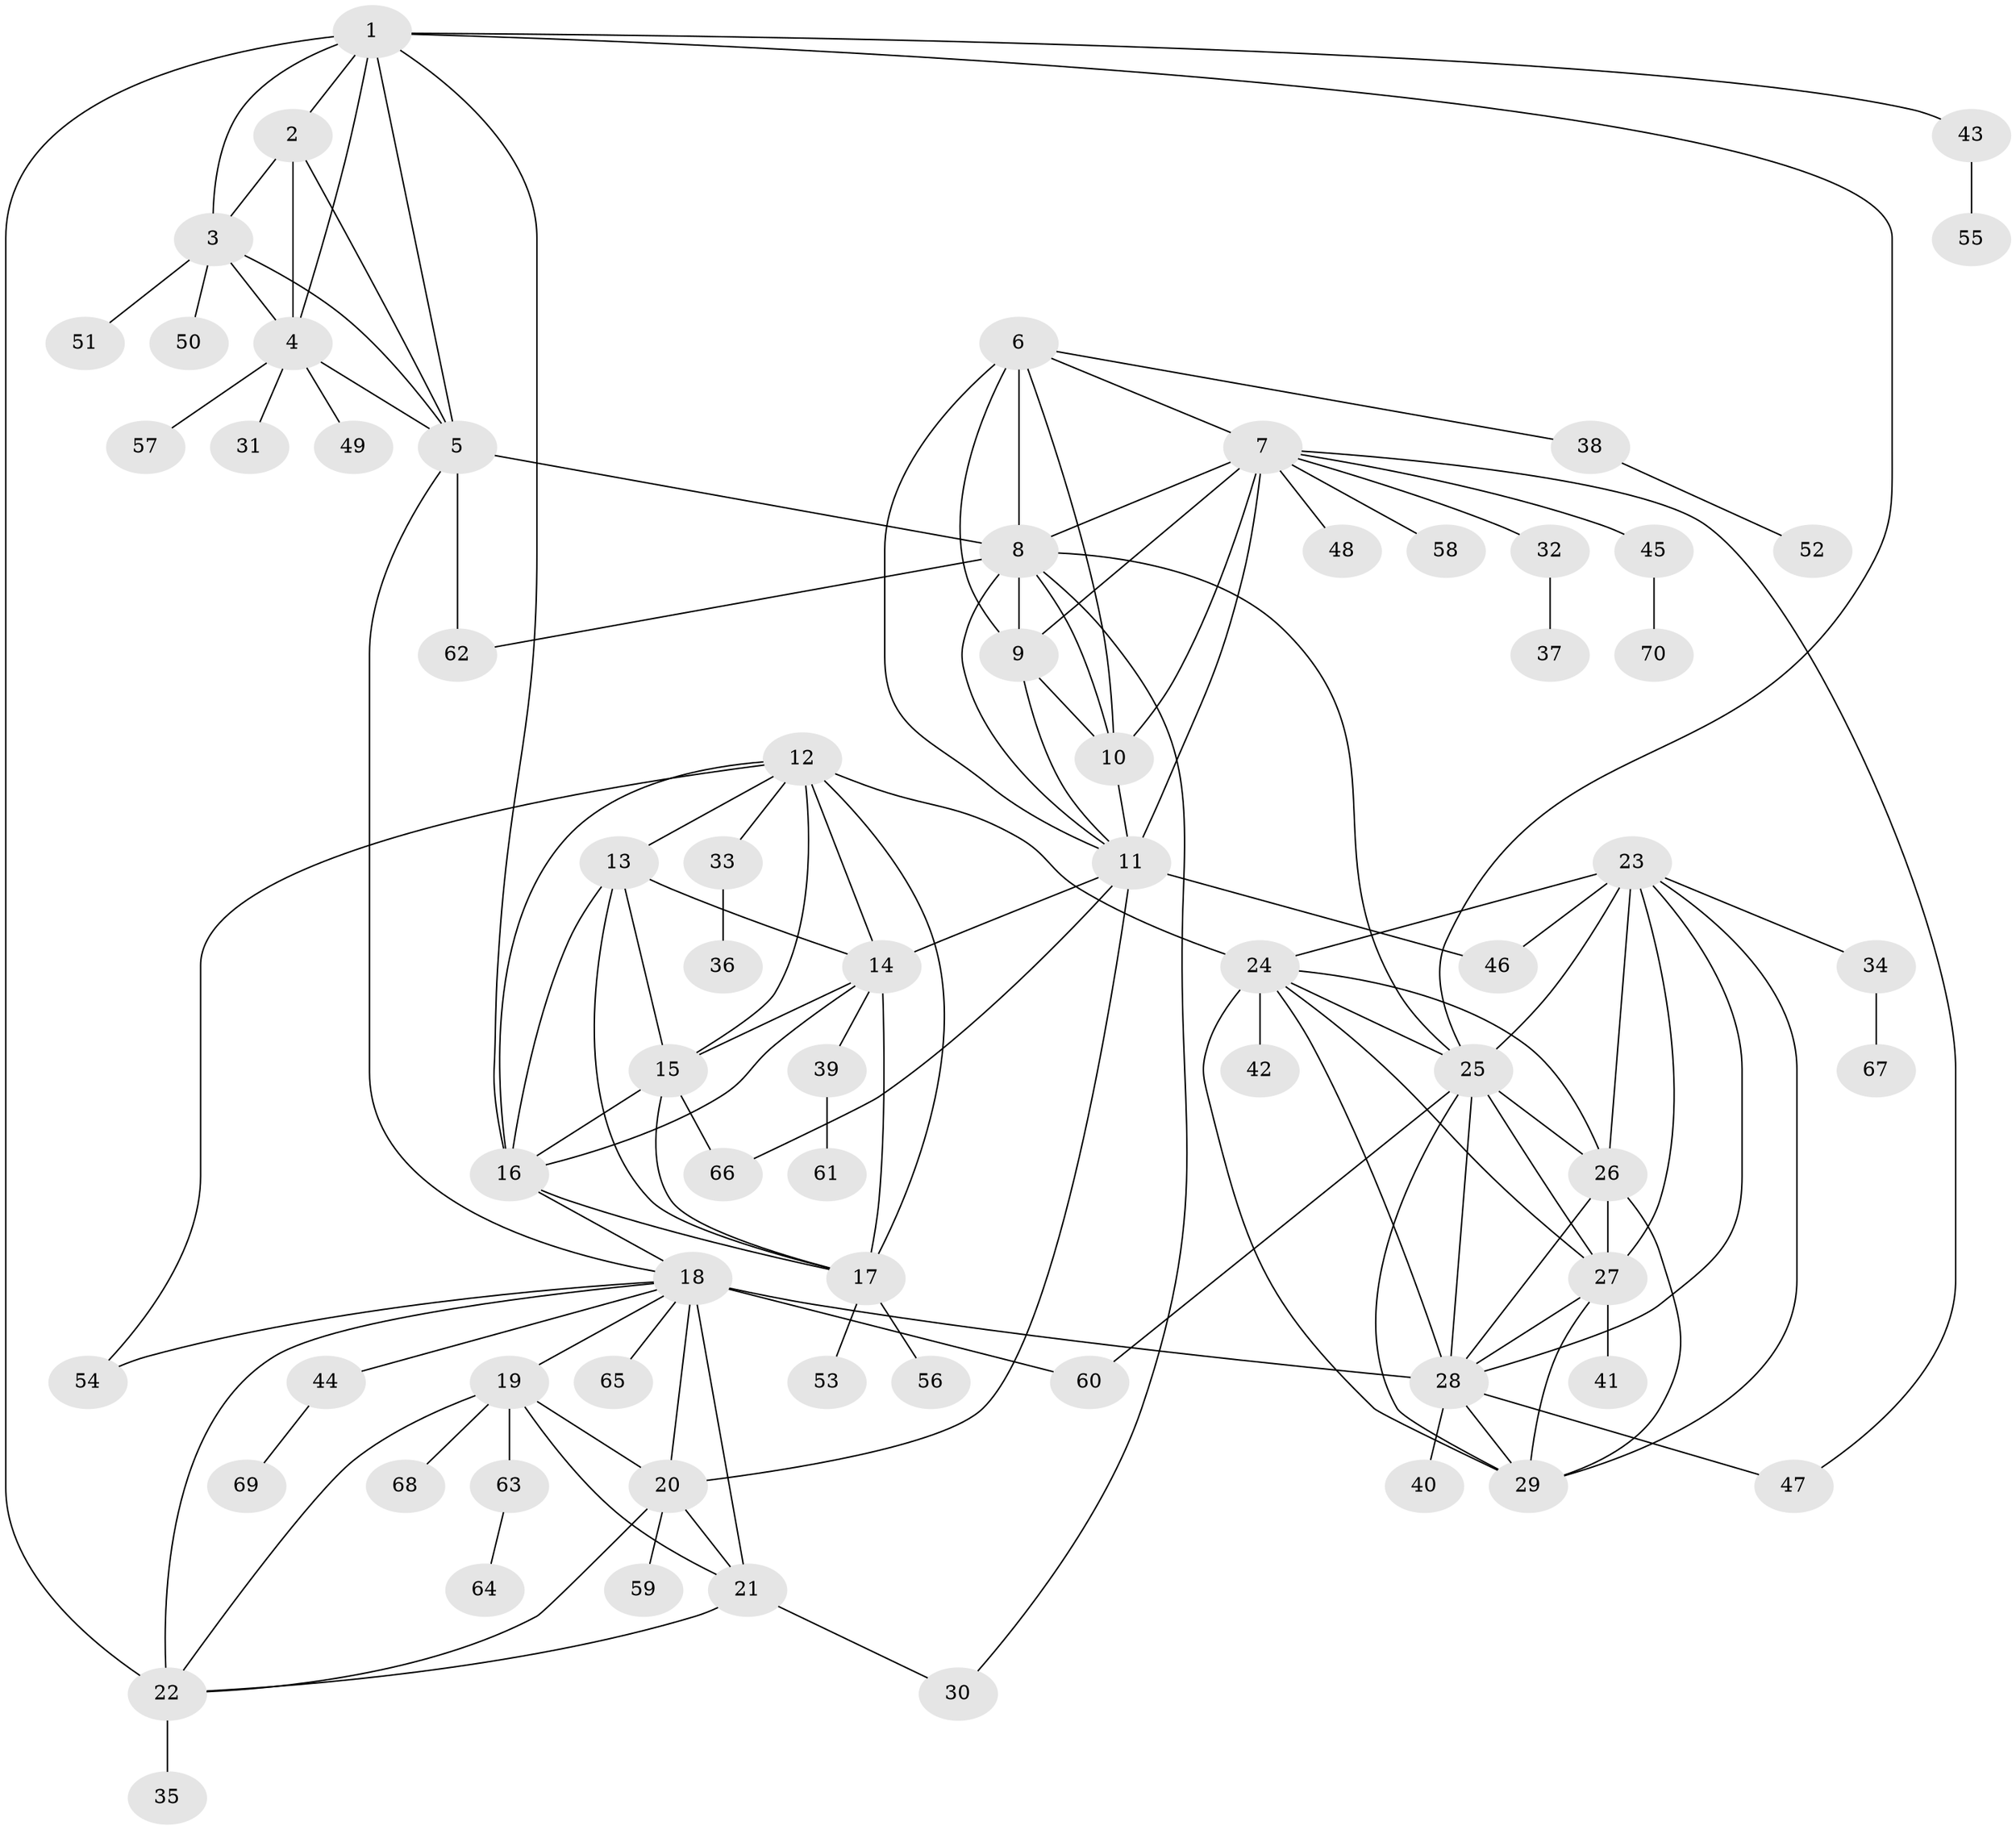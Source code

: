 // original degree distribution, {9: 0.06428571428571428, 6: 0.007142857142857143, 7: 0.06428571428571428, 10: 0.04285714285714286, 8: 0.02857142857142857, 12: 0.02142857142857143, 13: 0.007142857142857143, 15: 0.007142857142857143, 11: 0.007142857142857143, 3: 0.06428571428571428, 1: 0.5428571428571428, 2: 0.14285714285714285}
// Generated by graph-tools (version 1.1) at 2025/37/03/09/25 02:37:19]
// undirected, 70 vertices, 130 edges
graph export_dot {
graph [start="1"]
  node [color=gray90,style=filled];
  1;
  2;
  3;
  4;
  5;
  6;
  7;
  8;
  9;
  10;
  11;
  12;
  13;
  14;
  15;
  16;
  17;
  18;
  19;
  20;
  21;
  22;
  23;
  24;
  25;
  26;
  27;
  28;
  29;
  30;
  31;
  32;
  33;
  34;
  35;
  36;
  37;
  38;
  39;
  40;
  41;
  42;
  43;
  44;
  45;
  46;
  47;
  48;
  49;
  50;
  51;
  52;
  53;
  54;
  55;
  56;
  57;
  58;
  59;
  60;
  61;
  62;
  63;
  64;
  65;
  66;
  67;
  68;
  69;
  70;
  1 -- 2 [weight=3.0];
  1 -- 3 [weight=3.0];
  1 -- 4 [weight=3.0];
  1 -- 5 [weight=3.0];
  1 -- 16 [weight=1.0];
  1 -- 22 [weight=1.0];
  1 -- 25 [weight=1.0];
  1 -- 43 [weight=1.0];
  2 -- 3 [weight=1.0];
  2 -- 4 [weight=1.0];
  2 -- 5 [weight=1.0];
  3 -- 4 [weight=1.0];
  3 -- 5 [weight=1.0];
  3 -- 50 [weight=1.0];
  3 -- 51 [weight=1.0];
  4 -- 5 [weight=1.0];
  4 -- 31 [weight=1.0];
  4 -- 49 [weight=1.0];
  4 -- 57 [weight=1.0];
  5 -- 8 [weight=1.0];
  5 -- 18 [weight=1.0];
  5 -- 62 [weight=1.0];
  6 -- 7 [weight=1.0];
  6 -- 8 [weight=2.0];
  6 -- 9 [weight=1.0];
  6 -- 10 [weight=1.0];
  6 -- 11 [weight=1.0];
  6 -- 38 [weight=1.0];
  7 -- 8 [weight=2.0];
  7 -- 9 [weight=1.0];
  7 -- 10 [weight=1.0];
  7 -- 11 [weight=1.0];
  7 -- 32 [weight=1.0];
  7 -- 45 [weight=1.0];
  7 -- 47 [weight=1.0];
  7 -- 48 [weight=1.0];
  7 -- 58 [weight=1.0];
  8 -- 9 [weight=3.0];
  8 -- 10 [weight=2.0];
  8 -- 11 [weight=2.0];
  8 -- 25 [weight=1.0];
  8 -- 30 [weight=1.0];
  8 -- 62 [weight=1.0];
  9 -- 10 [weight=1.0];
  9 -- 11 [weight=1.0];
  10 -- 11 [weight=1.0];
  11 -- 14 [weight=1.0];
  11 -- 20 [weight=1.0];
  11 -- 46 [weight=2.0];
  11 -- 66 [weight=2.0];
  12 -- 13 [weight=2.0];
  12 -- 14 [weight=2.0];
  12 -- 15 [weight=2.0];
  12 -- 16 [weight=2.0];
  12 -- 17 [weight=2.0];
  12 -- 24 [weight=1.0];
  12 -- 33 [weight=1.0];
  12 -- 54 [weight=1.0];
  13 -- 14 [weight=1.0];
  13 -- 15 [weight=1.0];
  13 -- 16 [weight=1.0];
  13 -- 17 [weight=1.0];
  14 -- 15 [weight=1.0];
  14 -- 16 [weight=1.0];
  14 -- 17 [weight=1.0];
  14 -- 39 [weight=1.0];
  15 -- 16 [weight=1.0];
  15 -- 17 [weight=1.0];
  15 -- 66 [weight=1.0];
  16 -- 17 [weight=1.0];
  16 -- 18 [weight=1.0];
  17 -- 53 [weight=1.0];
  17 -- 56 [weight=1.0];
  18 -- 19 [weight=3.0];
  18 -- 20 [weight=3.0];
  18 -- 21 [weight=7.0];
  18 -- 22 [weight=3.0];
  18 -- 28 [weight=2.0];
  18 -- 44 [weight=1.0];
  18 -- 54 [weight=1.0];
  18 -- 60 [weight=1.0];
  18 -- 65 [weight=1.0];
  19 -- 20 [weight=1.0];
  19 -- 21 [weight=1.0];
  19 -- 22 [weight=1.0];
  19 -- 63 [weight=1.0];
  19 -- 68 [weight=1.0];
  20 -- 21 [weight=1.0];
  20 -- 22 [weight=1.0];
  20 -- 59 [weight=2.0];
  21 -- 22 [weight=1.0];
  21 -- 30 [weight=1.0];
  22 -- 35 [weight=7.0];
  23 -- 24 [weight=1.0];
  23 -- 25 [weight=1.0];
  23 -- 26 [weight=1.0];
  23 -- 27 [weight=1.0];
  23 -- 28 [weight=1.0];
  23 -- 29 [weight=1.0];
  23 -- 34 [weight=1.0];
  23 -- 46 [weight=2.0];
  24 -- 25 [weight=1.0];
  24 -- 26 [weight=1.0];
  24 -- 27 [weight=1.0];
  24 -- 28 [weight=1.0];
  24 -- 29 [weight=1.0];
  24 -- 42 [weight=3.0];
  25 -- 26 [weight=1.0];
  25 -- 27 [weight=1.0];
  25 -- 28 [weight=1.0];
  25 -- 29 [weight=1.0];
  25 -- 60 [weight=3.0];
  26 -- 27 [weight=1.0];
  26 -- 28 [weight=4.0];
  26 -- 29 [weight=1.0];
  27 -- 28 [weight=1.0];
  27 -- 29 [weight=1.0];
  27 -- 41 [weight=2.0];
  28 -- 29 [weight=1.0];
  28 -- 40 [weight=1.0];
  28 -- 47 [weight=1.0];
  32 -- 37 [weight=1.0];
  33 -- 36 [weight=1.0];
  34 -- 67 [weight=1.0];
  38 -- 52 [weight=1.0];
  39 -- 61 [weight=1.0];
  43 -- 55 [weight=1.0];
  44 -- 69 [weight=1.0];
  45 -- 70 [weight=1.0];
  63 -- 64 [weight=1.0];
}
